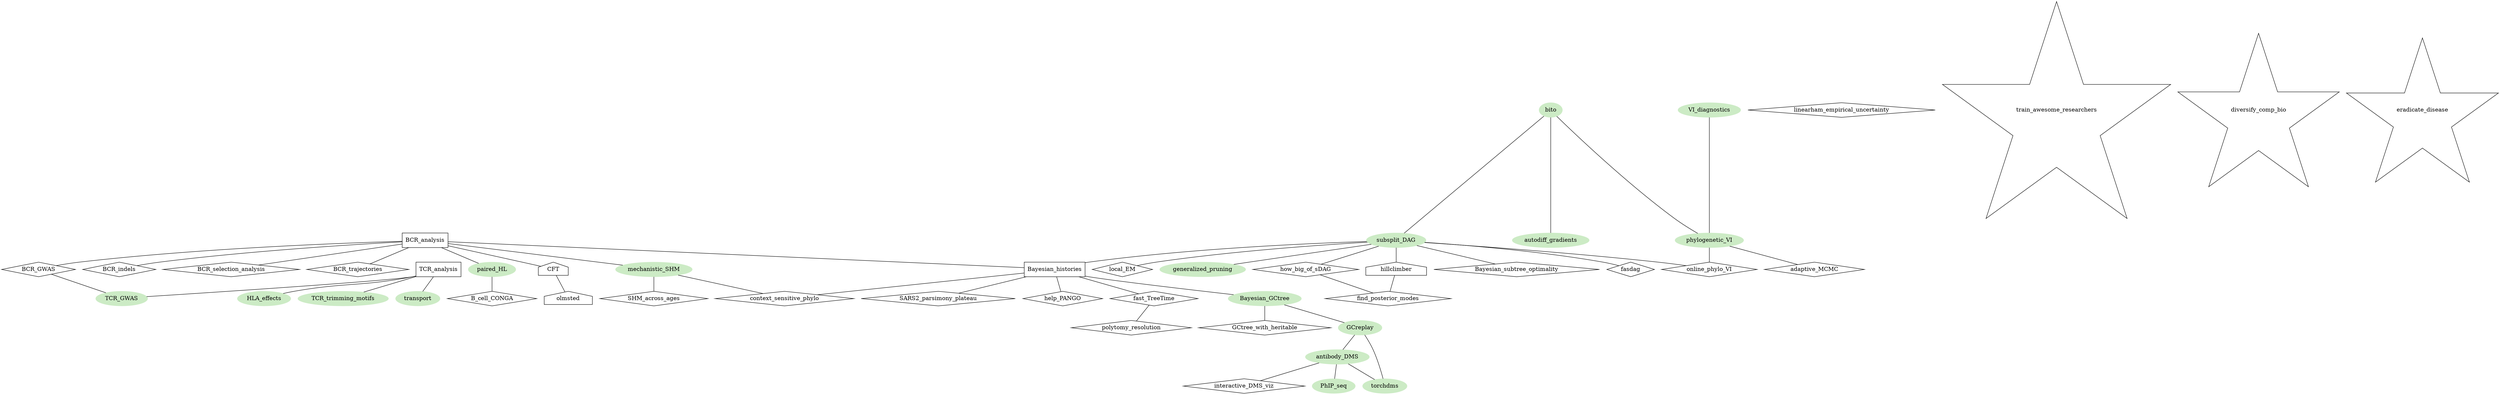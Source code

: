 graph {
    overlap=false
    node[colorscheme="set312"]

    // active
        Bayesian_GCtree                         [style="filled";color=11]
        GCreplay                                [style="filled";color=11]
        HLA_effects                             [style="filled";color=11]
        PhIP_seq                                [style="filled";color=11]
        TCR_GWAS                                [style="filled";color=11]
        TCR_trimming_motifs                     [style="filled";color=11]
        bito                                    [style="filled";color=11]
        autodiff_gradients                      [style="filled";color=11]
        generalized_pruning                     [style="filled";color=11]
        mechanistic_SHM                         [style="filled";color=11]
        paired_HL                               [style="filled";color=11]
        phylogenetic_VI                         [style="filled";color=11]
        antibody_DMS                            [style="filled";color=11]
        subsplit_DAG                            [style="filled";color=11]
        torchdms                                [style="filled";color=11]
        transport                               [style="filled";color=11]
        VI_diagnostics                          [style="filled";color=11]

    // ** dormant **
        CFT                                     [shape="house"]
        hillclimber                             [shape="house"]
        olmsted                                 [shape="house"]

    // ** Future **
    // Biologist
        BCR_GWAS                                [shape="diamond"]
    // Biologist-computational
        BCR_indels                              [shape="diamond"]
        BCR_selection_analysis                  [shape="diamond"]
        BCR_trajectories                        [shape="diamond"]
        B_cell_CONGA                            [shape="diamond"]
        context_sensitive_phylo                 [shape="diamond"]
        interactive_DMS_viz                     [shape="diamond"]
        SHM_across_ages                         [shape="diamond"]
        linearham_empirical_uncertainty         [shape="diamond"]
    // Phylogenetics
        // How does the Bayesian posterior distribution change when a taxon is added to the tree?
        // (Note that some people use "rogue" to mean "wandering".)
        Bayesian_subtree_optimality             [shape="diamond"]
        SARS2_parsimony_plateau                 [shape="diamond"]
        // Develop NJ and parsimony approaches to reconstructing the sDAG.
        // What is NJp? https://paperpile.com/shared/QJm8XP
        // See https://ieeexplore.ieee.org/abstract/document/8404978
        // https://paperpile.com/shared/TaDKjP
        fasdag                                  [shape="diamond"]
        // Can we do something to quickly find posterior modes?
        find_posterior_modes                    [shape="diamond"]
        // What sort of tooling would actually help PANGO do their job better?
        help_PANGO                              [shape="diamond"]
    // Phylogenetics, with hard math
        GCtree_with_heritable                   [shape="diamond"]
        local_EM                                [shape="diamond"]
        fast_TreeTime                           [shape="diamond"]
    // Phylogenetics, with hard coding
        adaptive_MCMC                           [shape="diamond"]
        // How big of a subsplit DAG is actually required to get reasonable estimates (with uncertaintly quantification) of key parameters?
        how_big_of_sDAG                         [shape="diamond"]
        online_phylo_VI                         [shape="diamond"]
        polytomy_resolution                     [shape="diamond"]

    // ** topics **
        BCR_analysis                            [shape="rectangle"]
        Bayesian_histories                      [shape="rectangle"]
        TCR_analysis                            [shape="rectangle"]

    // ** bigger-picture **
        train_awesome_researchers               [shape="star"]
        diversify_comp_bio                      [shape="star"]
        eradicate_disease                       [shape="star"]

    // edges
    phylogenetic_VI -- adaptive_MCMC
    bito -- phylogenetic_VI
    VI_diagnostics -- phylogenetic_VI
    bito -- autodiff_gradients
    bito -- subsplit_DAG
    phylogenetic_VI -- online_phylo_VI
    subsplit_DAG -- online_phylo_VI
    subsplit_DAG -- hillclimber
    subsplit_DAG -- generalized_pruning
    subsplit_DAG -- local_EM
    subsplit_DAG -- Bayesian_histories
    subsplit_DAG -- how_big_of_sDAG
    subsplit_DAG -- Bayesian_subtree_optimality
    subsplit_DAG -- fasdag
    hillclimber -- find_posterior_modes
    how_big_of_sDAG -- find_posterior_modes
    Bayesian_histories -- context_sensitive_phylo
    Bayesian_histories -- Bayesian_GCtree
    Bayesian_histories -- SARS2_parsimony_plateau
    Bayesian_histories -- help_PANGO
    Bayesian_histories -- fast_TreeTime
    fast_TreeTime -- polytomy_resolution
    Bayesian_GCtree -- GCreplay
    Bayesian_GCtree -- GCtree_with_heritable
    GCreplay -- torchdms
    GCreplay -- antibody_DMS
    antibody_DMS -- torchdms
    antibody_DMS -- PhIP_seq
    antibody_DMS -- interactive_DMS_viz
    BCR_analysis -- BCR_selection_analysis
    BCR_analysis -- BCR_trajectories
    BCR_analysis -- BCR_indels
    BCR_analysis -- Bayesian_histories
    BCR_analysis -- paired_HL
    BCR_analysis -- CFT
    CFT -- olmsted
    BCR_analysis -- mechanistic_SHM
    mechanistic_SHM -- SHM_across_ages
    BCR_analysis -- BCR_GWAS
    BCR_GWAS -- TCR_GWAS
    TCR_analysis -- TCR_GWAS
    TCR_analysis -- HLA_effects
    TCR_analysis -- transport
    TCR_analysis -- TCR_trimming_motifs
    mechanistic_SHM -- context_sensitive_phylo
    paired_HL -- B_cell_CONGA
}

